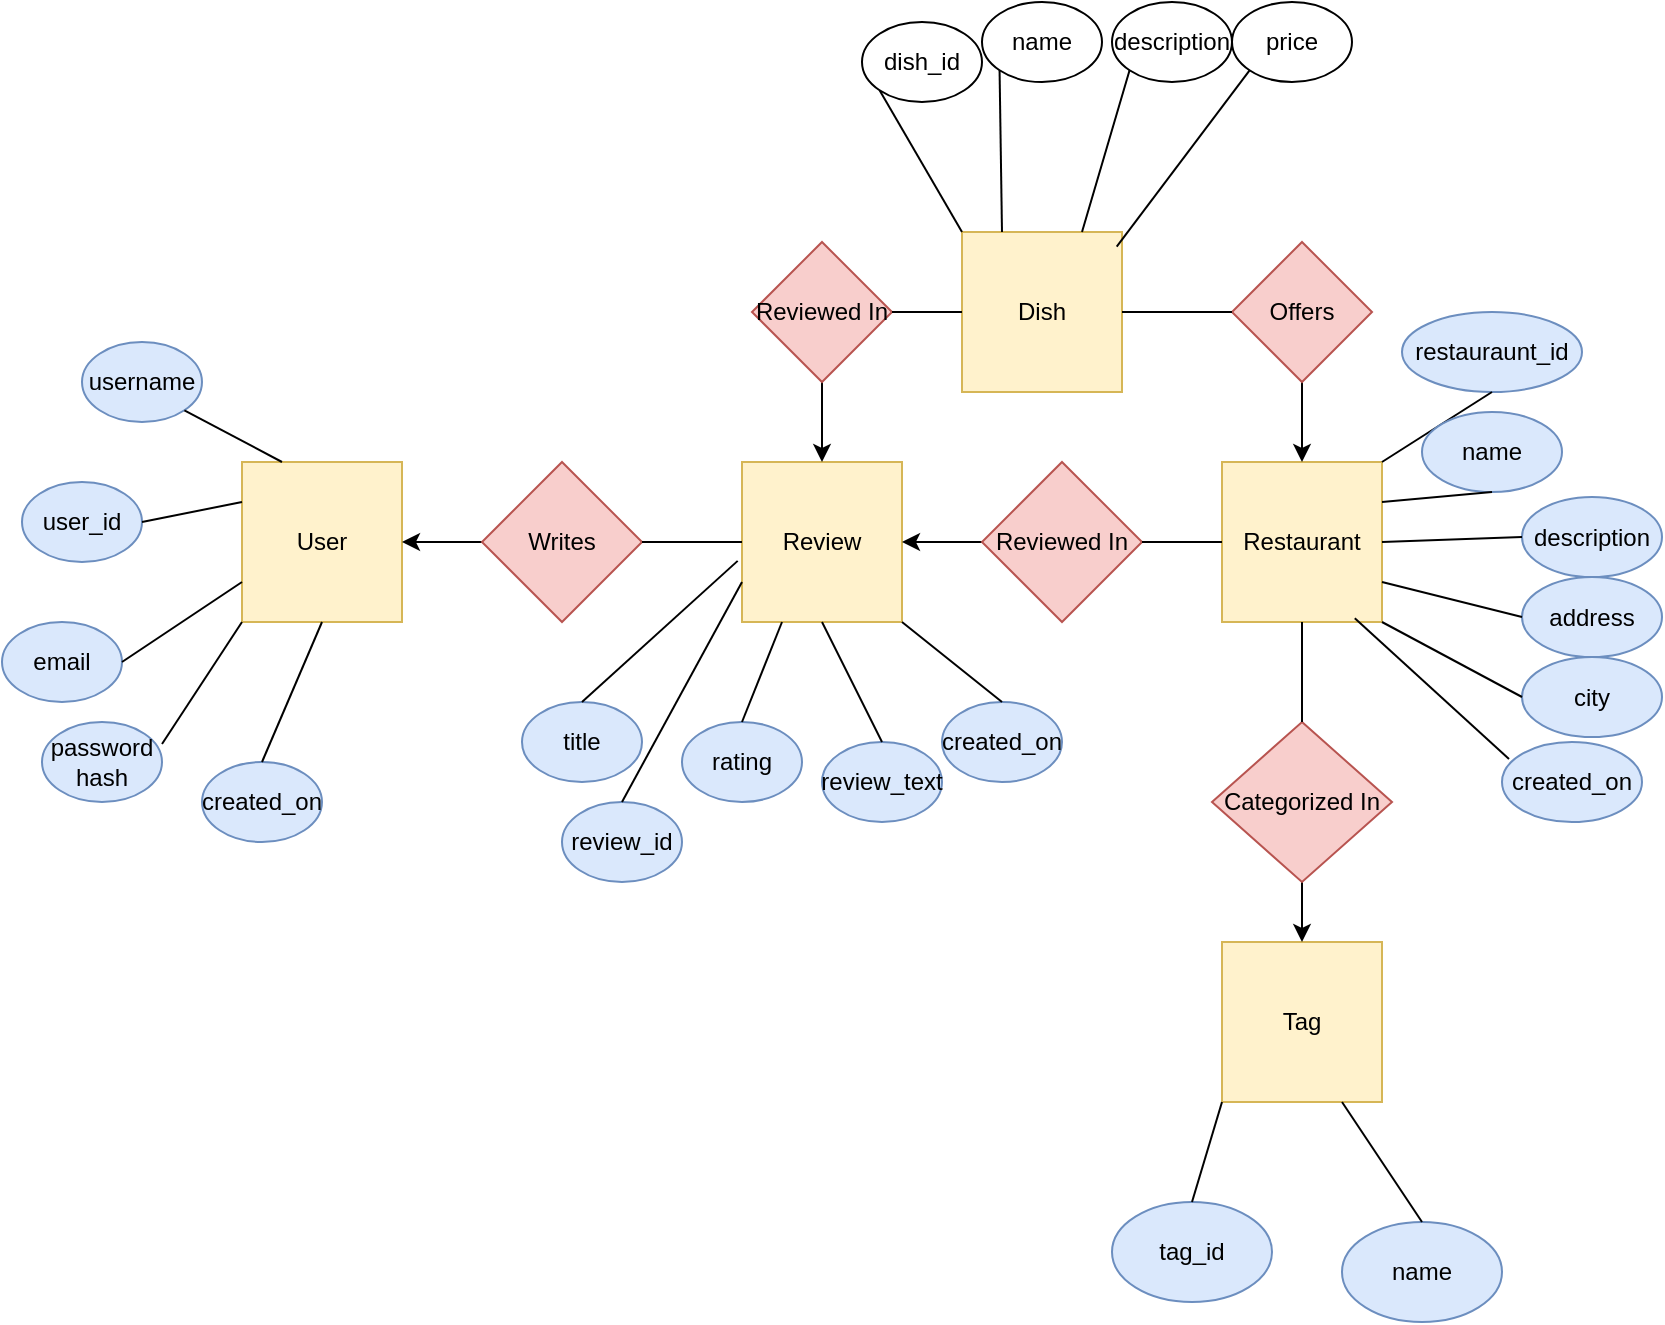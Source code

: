 <mxfile version="24.0.2" type="github">
  <diagram id="R2lEEEUBdFMjLlhIrx00" name="Page-1">
    <mxGraphModel dx="993" dy="1548" grid="1" gridSize="10" guides="1" tooltips="1" connect="1" arrows="1" fold="1" page="1" pageScale="1" pageWidth="850" pageHeight="1100" math="0" shadow="0" extFonts="Permanent Marker^https://fonts.googleapis.com/css?family=Permanent+Marker">
      <root>
        <mxCell id="0" />
        <mxCell id="1" parent="0" />
        <mxCell id="V21aiv9WlOXdOeAyt_kI-1" value="User" style="whiteSpace=wrap;html=1;aspect=fixed;fillColor=#fff2cc;strokeColor=#d6b656;" vertex="1" parent="1">
          <mxGeometry x="160" y="80" width="80" height="80" as="geometry" />
        </mxCell>
        <mxCell id="V21aiv9WlOXdOeAyt_kI-2" value="Review" style="whiteSpace=wrap;html=1;aspect=fixed;fillColor=#fff2cc;strokeColor=#d6b656;" vertex="1" parent="1">
          <mxGeometry x="410" y="80" width="80" height="80" as="geometry" />
        </mxCell>
        <mxCell id="V21aiv9WlOXdOeAyt_kI-3" value="Restaurant" style="whiteSpace=wrap;html=1;aspect=fixed;fillColor=#fff2cc;strokeColor=#d6b656;" vertex="1" parent="1">
          <mxGeometry x="650" y="80" width="80" height="80" as="geometry" />
        </mxCell>
        <mxCell id="V21aiv9WlOXdOeAyt_kI-8" value="" style="edgeStyle=orthogonalEdgeStyle;rounded=0;orthogonalLoop=1;jettySize=auto;html=1;" edge="1" parent="1" source="V21aiv9WlOXdOeAyt_kI-4" target="V21aiv9WlOXdOeAyt_kI-1">
          <mxGeometry relative="1" as="geometry" />
        </mxCell>
        <mxCell id="V21aiv9WlOXdOeAyt_kI-4" value="Writes" style="rhombus;whiteSpace=wrap;html=1;fillColor=#f8cecc;strokeColor=#b85450;" vertex="1" parent="1">
          <mxGeometry x="280" y="80" width="80" height="80" as="geometry" />
        </mxCell>
        <mxCell id="V21aiv9WlOXdOeAyt_kI-10" value="" style="edgeStyle=orthogonalEdgeStyle;rounded=0;orthogonalLoop=1;jettySize=auto;html=1;" edge="1" parent="1" source="V21aiv9WlOXdOeAyt_kI-5" target="V21aiv9WlOXdOeAyt_kI-2">
          <mxGeometry relative="1" as="geometry" />
        </mxCell>
        <mxCell id="V21aiv9WlOXdOeAyt_kI-5" value="Reviewed In" style="rhombus;whiteSpace=wrap;html=1;fillColor=#f8cecc;strokeColor=#b85450;" vertex="1" parent="1">
          <mxGeometry x="530" y="80" width="80" height="80" as="geometry" />
        </mxCell>
        <mxCell id="V21aiv9WlOXdOeAyt_kI-6" value="&lt;div&gt;Tag&lt;/div&gt;" style="whiteSpace=wrap;html=1;aspect=fixed;fillColor=#fff2cc;strokeColor=#d6b656;" vertex="1" parent="1">
          <mxGeometry x="650" y="320" width="80" height="80" as="geometry" />
        </mxCell>
        <mxCell id="V21aiv9WlOXdOeAyt_kI-11" value="" style="edgeStyle=orthogonalEdgeStyle;rounded=0;orthogonalLoop=1;jettySize=auto;html=1;" edge="1" parent="1" source="V21aiv9WlOXdOeAyt_kI-7" target="V21aiv9WlOXdOeAyt_kI-6">
          <mxGeometry relative="1" as="geometry" />
        </mxCell>
        <mxCell id="V21aiv9WlOXdOeAyt_kI-7" value="Categorized In" style="rhombus;whiteSpace=wrap;html=1;fillColor=#f8cecc;strokeColor=#b85450;" vertex="1" parent="1">
          <mxGeometry x="645" y="210" width="90" height="80" as="geometry" />
        </mxCell>
        <mxCell id="V21aiv9WlOXdOeAyt_kI-12" value="" style="endArrow=none;html=1;rounded=0;entryX=1;entryY=0.5;entryDx=0;entryDy=0;exitX=0;exitY=0.5;exitDx=0;exitDy=0;" edge="1" parent="1" source="V21aiv9WlOXdOeAyt_kI-2" target="V21aiv9WlOXdOeAyt_kI-4">
          <mxGeometry width="50" height="50" relative="1" as="geometry">
            <mxPoint x="390" y="390" as="sourcePoint" />
            <mxPoint x="390" y="170" as="targetPoint" />
          </mxGeometry>
        </mxCell>
        <mxCell id="V21aiv9WlOXdOeAyt_kI-13" value="" style="endArrow=none;html=1;rounded=0;entryX=1;entryY=0.5;entryDx=0;entryDy=0;exitX=0;exitY=0.5;exitDx=0;exitDy=0;" edge="1" parent="1" source="V21aiv9WlOXdOeAyt_kI-3" target="V21aiv9WlOXdOeAyt_kI-5">
          <mxGeometry width="50" height="50" relative="1" as="geometry">
            <mxPoint x="390" y="270" as="sourcePoint" />
            <mxPoint x="440" y="220" as="targetPoint" />
          </mxGeometry>
        </mxCell>
        <mxCell id="V21aiv9WlOXdOeAyt_kI-14" value="" style="endArrow=none;html=1;rounded=0;entryX=0.5;entryY=1;entryDx=0;entryDy=0;exitX=0.5;exitY=0;exitDx=0;exitDy=0;" edge="1" parent="1" source="V21aiv9WlOXdOeAyt_kI-7" target="V21aiv9WlOXdOeAyt_kI-3">
          <mxGeometry width="50" height="50" relative="1" as="geometry">
            <mxPoint x="390" y="270" as="sourcePoint" />
            <mxPoint x="440" y="220" as="targetPoint" />
          </mxGeometry>
        </mxCell>
        <mxCell id="V21aiv9WlOXdOeAyt_kI-15" value="email" style="ellipse;whiteSpace=wrap;html=1;fillColor=#dae8fc;strokeColor=#6c8ebf;" vertex="1" parent="1">
          <mxGeometry x="40" y="160" width="60" height="40" as="geometry" />
        </mxCell>
        <mxCell id="V21aiv9WlOXdOeAyt_kI-16" value="password hash" style="ellipse;whiteSpace=wrap;html=1;fillColor=#dae8fc;strokeColor=#6c8ebf;" vertex="1" parent="1">
          <mxGeometry x="60" y="210" width="60" height="40" as="geometry" />
        </mxCell>
        <mxCell id="V21aiv9WlOXdOeAyt_kI-17" value="user_id" style="ellipse;whiteSpace=wrap;html=1;fillColor=#dae8fc;strokeColor=#6c8ebf;" vertex="1" parent="1">
          <mxGeometry x="50" y="90" width="60" height="40" as="geometry" />
        </mxCell>
        <mxCell id="V21aiv9WlOXdOeAyt_kI-18" value="created_on" style="ellipse;whiteSpace=wrap;html=1;fillColor=#dae8fc;strokeColor=#6c8ebf;" vertex="1" parent="1">
          <mxGeometry x="140" y="230" width="60" height="40" as="geometry" />
        </mxCell>
        <mxCell id="V21aiv9WlOXdOeAyt_kI-19" value="username" style="ellipse;whiteSpace=wrap;html=1;fillColor=#dae8fc;strokeColor=#6c8ebf;" vertex="1" parent="1">
          <mxGeometry x="80" y="20" width="60" height="40" as="geometry" />
        </mxCell>
        <mxCell id="V21aiv9WlOXdOeAyt_kI-20" value="" style="endArrow=none;html=1;rounded=0;entryX=0.5;entryY=1;entryDx=0;entryDy=0;exitX=0.5;exitY=0;exitDx=0;exitDy=0;" edge="1" parent="1" source="V21aiv9WlOXdOeAyt_kI-18" target="V21aiv9WlOXdOeAyt_kI-1">
          <mxGeometry width="50" height="50" relative="1" as="geometry">
            <mxPoint x="320" y="230" as="sourcePoint" />
            <mxPoint x="370" y="180" as="targetPoint" />
          </mxGeometry>
        </mxCell>
        <mxCell id="V21aiv9WlOXdOeAyt_kI-21" value="" style="endArrow=none;html=1;rounded=0;entryX=0;entryY=1;entryDx=0;entryDy=0;exitX=1;exitY=0.275;exitDx=0;exitDy=0;exitPerimeter=0;" edge="1" parent="1" source="V21aiv9WlOXdOeAyt_kI-16" target="V21aiv9WlOXdOeAyt_kI-1">
          <mxGeometry width="50" height="50" relative="1" as="geometry">
            <mxPoint x="180" y="240" as="sourcePoint" />
            <mxPoint x="210" y="170" as="targetPoint" />
          </mxGeometry>
        </mxCell>
        <mxCell id="V21aiv9WlOXdOeAyt_kI-22" value="" style="endArrow=none;html=1;rounded=0;entryX=0;entryY=0.75;entryDx=0;entryDy=0;exitX=1;exitY=0.5;exitDx=0;exitDy=0;" edge="1" parent="1" source="V21aiv9WlOXdOeAyt_kI-15" target="V21aiv9WlOXdOeAyt_kI-1">
          <mxGeometry width="50" height="50" relative="1" as="geometry">
            <mxPoint x="190" y="250" as="sourcePoint" />
            <mxPoint x="220" y="180" as="targetPoint" />
          </mxGeometry>
        </mxCell>
        <mxCell id="V21aiv9WlOXdOeAyt_kI-23" value="" style="endArrow=none;html=1;rounded=0;entryX=0;entryY=0.25;entryDx=0;entryDy=0;exitX=1;exitY=0.5;exitDx=0;exitDy=0;" edge="1" parent="1" source="V21aiv9WlOXdOeAyt_kI-17" target="V21aiv9WlOXdOeAyt_kI-1">
          <mxGeometry width="50" height="50" relative="1" as="geometry">
            <mxPoint x="200" y="260" as="sourcePoint" />
            <mxPoint x="230" y="190" as="targetPoint" />
          </mxGeometry>
        </mxCell>
        <mxCell id="V21aiv9WlOXdOeAyt_kI-24" value="" style="endArrow=none;html=1;rounded=0;entryX=1;entryY=1;entryDx=0;entryDy=0;exitX=0.25;exitY=0;exitDx=0;exitDy=0;" edge="1" parent="1" source="V21aiv9WlOXdOeAyt_kI-1" target="V21aiv9WlOXdOeAyt_kI-19">
          <mxGeometry width="50" height="50" relative="1" as="geometry">
            <mxPoint x="210" y="270" as="sourcePoint" />
            <mxPoint x="240" y="200" as="targetPoint" />
          </mxGeometry>
        </mxCell>
        <mxCell id="V21aiv9WlOXdOeAyt_kI-25" value="Dish" style="whiteSpace=wrap;html=1;aspect=fixed;fillColor=#fff2cc;strokeColor=#d6b656;" vertex="1" parent="1">
          <mxGeometry x="520" y="-35" width="80" height="80" as="geometry" />
        </mxCell>
        <mxCell id="V21aiv9WlOXdOeAyt_kI-30" value="" style="edgeStyle=orthogonalEdgeStyle;rounded=0;orthogonalLoop=1;jettySize=auto;html=1;" edge="1" parent="1" source="V21aiv9WlOXdOeAyt_kI-26" target="V21aiv9WlOXdOeAyt_kI-2">
          <mxGeometry relative="1" as="geometry" />
        </mxCell>
        <mxCell id="V21aiv9WlOXdOeAyt_kI-26" value="Reviewed In" style="rhombus;whiteSpace=wrap;html=1;fillColor=#f8cecc;strokeColor=#b85450;" vertex="1" parent="1">
          <mxGeometry x="415" y="-30" width="70" height="70" as="geometry" />
        </mxCell>
        <mxCell id="V21aiv9WlOXdOeAyt_kI-29" value="" style="edgeStyle=orthogonalEdgeStyle;rounded=0;orthogonalLoop=1;jettySize=auto;html=1;curved=1;" edge="1" parent="1" source="V21aiv9WlOXdOeAyt_kI-28" target="V21aiv9WlOXdOeAyt_kI-3">
          <mxGeometry relative="1" as="geometry" />
        </mxCell>
        <mxCell id="V21aiv9WlOXdOeAyt_kI-28" value="Offers" style="rhombus;whiteSpace=wrap;html=1;fillColor=#f8cecc;strokeColor=#b85450;" vertex="1" parent="1">
          <mxGeometry x="655" y="-30" width="70" height="70" as="geometry" />
        </mxCell>
        <mxCell id="V21aiv9WlOXdOeAyt_kI-31" value="" style="endArrow=none;html=1;rounded=0;exitX=1;exitY=0.5;exitDx=0;exitDy=0;entryX=0;entryY=0.5;entryDx=0;entryDy=0;" edge="1" parent="1" source="V21aiv9WlOXdOeAyt_kI-26" target="V21aiv9WlOXdOeAyt_kI-25">
          <mxGeometry width="50" height="50" relative="1" as="geometry">
            <mxPoint x="500" y="70" as="sourcePoint" />
            <mxPoint x="550" y="20" as="targetPoint" />
          </mxGeometry>
        </mxCell>
        <mxCell id="V21aiv9WlOXdOeAyt_kI-32" value="" style="endArrow=none;html=1;rounded=0;entryX=0;entryY=0.5;entryDx=0;entryDy=0;exitX=1;exitY=0.5;exitDx=0;exitDy=0;" edge="1" parent="1" source="V21aiv9WlOXdOeAyt_kI-25" target="V21aiv9WlOXdOeAyt_kI-28">
          <mxGeometry width="50" height="50" relative="1" as="geometry">
            <mxPoint x="500" y="70" as="sourcePoint" />
            <mxPoint x="550" y="20" as="targetPoint" />
          </mxGeometry>
        </mxCell>
        <mxCell id="V21aiv9WlOXdOeAyt_kI-33" value="review_id" style="ellipse;whiteSpace=wrap;html=1;fillColor=#dae8fc;strokeColor=#6c8ebf;" vertex="1" parent="1">
          <mxGeometry x="320" y="250" width="60" height="40" as="geometry" />
        </mxCell>
        <mxCell id="V21aiv9WlOXdOeAyt_kI-34" value="" style="endArrow=none;html=1;rounded=0;entryX=0;entryY=0.75;entryDx=0;entryDy=0;exitX=0.5;exitY=0;exitDx=0;exitDy=0;" edge="1" parent="1" source="V21aiv9WlOXdOeAyt_kI-33" target="V21aiv9WlOXdOeAyt_kI-2">
          <mxGeometry width="50" height="50" relative="1" as="geometry">
            <mxPoint x="500" y="190" as="sourcePoint" />
            <mxPoint x="380" y="55" as="targetPoint" />
          </mxGeometry>
        </mxCell>
        <mxCell id="V21aiv9WlOXdOeAyt_kI-36" value="rating" style="ellipse;whiteSpace=wrap;html=1;fillColor=#dae8fc;strokeColor=#6c8ebf;" vertex="1" parent="1">
          <mxGeometry x="380" y="210" width="60" height="40" as="geometry" />
        </mxCell>
        <mxCell id="V21aiv9WlOXdOeAyt_kI-37" value="" style="endArrow=none;html=1;rounded=0;entryX=0.25;entryY=1;entryDx=0;entryDy=0;exitX=0.5;exitY=0;exitDx=0;exitDy=0;" edge="1" parent="1" source="V21aiv9WlOXdOeAyt_kI-36" target="V21aiv9WlOXdOeAyt_kI-2">
          <mxGeometry width="50" height="50" relative="1" as="geometry">
            <mxPoint x="560" y="210" as="sourcePoint" />
            <mxPoint x="440" y="140" as="targetPoint" />
          </mxGeometry>
        </mxCell>
        <mxCell id="V21aiv9WlOXdOeAyt_kI-40" value="review_text" style="ellipse;whiteSpace=wrap;html=1;fillColor=#dae8fc;strokeColor=#6c8ebf;" vertex="1" parent="1">
          <mxGeometry x="450" y="220" width="60" height="40" as="geometry" />
        </mxCell>
        <mxCell id="V21aiv9WlOXdOeAyt_kI-41" value="" style="endArrow=none;html=1;rounded=0;entryX=0.5;entryY=1;entryDx=0;entryDy=0;exitX=0.5;exitY=0;exitDx=0;exitDy=0;" edge="1" parent="1" source="V21aiv9WlOXdOeAyt_kI-40" target="V21aiv9WlOXdOeAyt_kI-2">
          <mxGeometry width="50" height="50" relative="1" as="geometry">
            <mxPoint x="630" y="220" as="sourcePoint" />
            <mxPoint x="510" y="150" as="targetPoint" />
          </mxGeometry>
        </mxCell>
        <mxCell id="V21aiv9WlOXdOeAyt_kI-42" value="created_on" style="ellipse;whiteSpace=wrap;html=1;fillColor=#dae8fc;strokeColor=#6c8ebf;" vertex="1" parent="1">
          <mxGeometry x="510" y="200" width="60" height="40" as="geometry" />
        </mxCell>
        <mxCell id="V21aiv9WlOXdOeAyt_kI-43" value="" style="endArrow=none;html=1;rounded=0;entryX=1;entryY=1;entryDx=0;entryDy=0;exitX=0.5;exitY=0;exitDx=0;exitDy=0;" edge="1" parent="1" source="V21aiv9WlOXdOeAyt_kI-42" target="V21aiv9WlOXdOeAyt_kI-2">
          <mxGeometry width="50" height="50" relative="1" as="geometry">
            <mxPoint x="690" y="200" as="sourcePoint" />
            <mxPoint x="570" y="130" as="targetPoint" />
          </mxGeometry>
        </mxCell>
        <mxCell id="V21aiv9WlOXdOeAyt_kI-44" value="dish_id" style="ellipse;whiteSpace=wrap;html=1;" vertex="1" parent="1">
          <mxGeometry x="470" y="-140" width="60" height="40" as="geometry" />
        </mxCell>
        <mxCell id="V21aiv9WlOXdOeAyt_kI-45" value="" style="endArrow=none;html=1;rounded=0;entryX=0;entryY=0;entryDx=0;entryDy=0;exitX=0;exitY=1;exitDx=0;exitDy=0;" edge="1" parent="1" source="V21aiv9WlOXdOeAyt_kI-44" target="V21aiv9WlOXdOeAyt_kI-25">
          <mxGeometry width="50" height="50" relative="1" as="geometry">
            <mxPoint x="510" y="-100" as="sourcePoint" />
            <mxPoint x="530" y="-210" as="targetPoint" />
          </mxGeometry>
        </mxCell>
        <mxCell id="V21aiv9WlOXdOeAyt_kI-46" value="&lt;div&gt;title&lt;/div&gt;" style="ellipse;whiteSpace=wrap;html=1;fillColor=#dae8fc;strokeColor=#6c8ebf;" vertex="1" parent="1">
          <mxGeometry x="300" y="200" width="60" height="40" as="geometry" />
        </mxCell>
        <mxCell id="V21aiv9WlOXdOeAyt_kI-47" value="" style="endArrow=none;html=1;rounded=0;entryX=-0.027;entryY=0.618;entryDx=0;entryDy=0;exitX=0.5;exitY=0;exitDx=0;exitDy=0;entryPerimeter=0;" edge="1" parent="1" source="V21aiv9WlOXdOeAyt_kI-46" target="V21aiv9WlOXdOeAyt_kI-2">
          <mxGeometry width="50" height="50" relative="1" as="geometry">
            <mxPoint x="440" y="200" as="sourcePoint" />
            <mxPoint x="320" y="130" as="targetPoint" />
          </mxGeometry>
        </mxCell>
        <mxCell id="V21aiv9WlOXdOeAyt_kI-48" value="name" style="ellipse;whiteSpace=wrap;html=1;" vertex="1" parent="1">
          <mxGeometry x="530" y="-150" width="60" height="40" as="geometry" />
        </mxCell>
        <mxCell id="V21aiv9WlOXdOeAyt_kI-49" value="" style="endArrow=none;html=1;rounded=0;entryX=0.25;entryY=0;entryDx=0;entryDy=0;exitX=0;exitY=1;exitDx=0;exitDy=0;" edge="1" parent="1" source="V21aiv9WlOXdOeAyt_kI-48" target="V21aiv9WlOXdOeAyt_kI-25">
          <mxGeometry width="50" height="50" relative="1" as="geometry">
            <mxPoint x="570" y="-110" as="sourcePoint" />
            <mxPoint x="580" y="-45" as="targetPoint" />
          </mxGeometry>
        </mxCell>
        <mxCell id="V21aiv9WlOXdOeAyt_kI-50" value="description" style="ellipse;whiteSpace=wrap;html=1;" vertex="1" parent="1">
          <mxGeometry x="595" y="-150" width="60" height="40" as="geometry" />
        </mxCell>
        <mxCell id="V21aiv9WlOXdOeAyt_kI-51" value="" style="endArrow=none;html=1;rounded=0;entryX=0.75;entryY=0;entryDx=0;entryDy=0;exitX=0;exitY=1;exitDx=0;exitDy=0;" edge="1" parent="1" source="V21aiv9WlOXdOeAyt_kI-50" target="V21aiv9WlOXdOeAyt_kI-25">
          <mxGeometry width="50" height="50" relative="1" as="geometry">
            <mxPoint x="635" y="-110" as="sourcePoint" />
            <mxPoint x="645" y="-45" as="targetPoint" />
          </mxGeometry>
        </mxCell>
        <mxCell id="V21aiv9WlOXdOeAyt_kI-52" value="price" style="ellipse;whiteSpace=wrap;html=1;" vertex="1" parent="1">
          <mxGeometry x="655" y="-150" width="60" height="40" as="geometry" />
        </mxCell>
        <mxCell id="V21aiv9WlOXdOeAyt_kI-53" value="" style="endArrow=none;html=1;rounded=0;entryX=0.967;entryY=0.092;entryDx=0;entryDy=0;exitX=0;exitY=1;exitDx=0;exitDy=0;entryPerimeter=0;" edge="1" parent="1" source="V21aiv9WlOXdOeAyt_kI-52" target="V21aiv9WlOXdOeAyt_kI-25">
          <mxGeometry width="50" height="50" relative="1" as="geometry">
            <mxPoint x="695" y="-110" as="sourcePoint" />
            <mxPoint x="705" y="-45" as="targetPoint" />
          </mxGeometry>
        </mxCell>
        <mxCell id="V21aiv9WlOXdOeAyt_kI-54" value="restauraunt_id" style="ellipse;whiteSpace=wrap;html=1;fillColor=#dae8fc;strokeColor=#6c8ebf;" vertex="1" parent="1">
          <mxGeometry x="740" y="5" width="90" height="40" as="geometry" />
        </mxCell>
        <mxCell id="V21aiv9WlOXdOeAyt_kI-55" value="" style="endArrow=none;html=1;rounded=0;entryX=1;entryY=0;entryDx=0;entryDy=0;exitX=0.5;exitY=1;exitDx=0;exitDy=0;" edge="1" parent="1" source="V21aiv9WlOXdOeAyt_kI-54" target="V21aiv9WlOXdOeAyt_kI-3">
          <mxGeometry width="50" height="50" relative="1" as="geometry">
            <mxPoint x="790" y="15" as="sourcePoint" />
            <mxPoint x="800" y="80" as="targetPoint" />
          </mxGeometry>
        </mxCell>
        <mxCell id="V21aiv9WlOXdOeAyt_kI-56" value="name" style="ellipse;whiteSpace=wrap;html=1;fillColor=#dae8fc;strokeColor=#6c8ebf;" vertex="1" parent="1">
          <mxGeometry x="750" y="55" width="70" height="40" as="geometry" />
        </mxCell>
        <mxCell id="V21aiv9WlOXdOeAyt_kI-57" value="" style="endArrow=none;html=1;rounded=0;entryX=1;entryY=0.25;entryDx=0;entryDy=0;exitX=0.5;exitY=1;exitDx=0;exitDy=0;" edge="1" parent="1" source="V21aiv9WlOXdOeAyt_kI-56" target="V21aiv9WlOXdOeAyt_kI-3">
          <mxGeometry width="50" height="50" relative="1" as="geometry">
            <mxPoint x="800" y="65" as="sourcePoint" />
            <mxPoint x="740" y="130" as="targetPoint" />
          </mxGeometry>
        </mxCell>
        <mxCell id="V21aiv9WlOXdOeAyt_kI-58" value="description" style="ellipse;whiteSpace=wrap;html=1;fillColor=#dae8fc;strokeColor=#6c8ebf;" vertex="1" parent="1">
          <mxGeometry x="800" y="97.5" width="70" height="40" as="geometry" />
        </mxCell>
        <mxCell id="V21aiv9WlOXdOeAyt_kI-59" value="" style="endArrow=none;html=1;rounded=0;entryX=1;entryY=0.5;entryDx=0;entryDy=0;exitX=0;exitY=0.5;exitDx=0;exitDy=0;" edge="1" parent="1" source="V21aiv9WlOXdOeAyt_kI-58" target="V21aiv9WlOXdOeAyt_kI-3">
          <mxGeometry width="50" height="50" relative="1" as="geometry">
            <mxPoint x="850" y="107.5" as="sourcePoint" />
            <mxPoint x="780" y="142.5" as="targetPoint" />
          </mxGeometry>
        </mxCell>
        <mxCell id="V21aiv9WlOXdOeAyt_kI-60" value="address" style="ellipse;whiteSpace=wrap;html=1;fillColor=#dae8fc;strokeColor=#6c8ebf;" vertex="1" parent="1">
          <mxGeometry x="800" y="137.5" width="70" height="40" as="geometry" />
        </mxCell>
        <mxCell id="V21aiv9WlOXdOeAyt_kI-61" value="" style="endArrow=none;html=1;rounded=0;entryX=1;entryY=0.75;entryDx=0;entryDy=0;exitX=0;exitY=0.5;exitDx=0;exitDy=0;" edge="1" parent="1" source="V21aiv9WlOXdOeAyt_kI-60" target="V21aiv9WlOXdOeAyt_kI-3">
          <mxGeometry width="50" height="50" relative="1" as="geometry">
            <mxPoint x="850" y="147.5" as="sourcePoint" />
            <mxPoint x="780" y="182.5" as="targetPoint" />
          </mxGeometry>
        </mxCell>
        <mxCell id="V21aiv9WlOXdOeAyt_kI-62" value="city" style="ellipse;whiteSpace=wrap;html=1;fillColor=#dae8fc;strokeColor=#6c8ebf;" vertex="1" parent="1">
          <mxGeometry x="800" y="177.5" width="70" height="40" as="geometry" />
        </mxCell>
        <mxCell id="V21aiv9WlOXdOeAyt_kI-63" value="" style="endArrow=none;html=1;rounded=0;entryX=1;entryY=1;entryDx=0;entryDy=0;exitX=0;exitY=0.5;exitDx=0;exitDy=0;" edge="1" parent="1" source="V21aiv9WlOXdOeAyt_kI-62" target="V21aiv9WlOXdOeAyt_kI-3">
          <mxGeometry width="50" height="50" relative="1" as="geometry">
            <mxPoint x="850" y="187.5" as="sourcePoint" />
            <mxPoint x="780" y="222.5" as="targetPoint" />
          </mxGeometry>
        </mxCell>
        <mxCell id="V21aiv9WlOXdOeAyt_kI-64" value="created_on" style="ellipse;whiteSpace=wrap;html=1;fillColor=#dae8fc;strokeColor=#6c8ebf;" vertex="1" parent="1">
          <mxGeometry x="790" y="220" width="70" height="40" as="geometry" />
        </mxCell>
        <mxCell id="V21aiv9WlOXdOeAyt_kI-65" value="" style="endArrow=none;html=1;rounded=0;entryX=0.83;entryY=0.976;entryDx=0;entryDy=0;exitX=0.05;exitY=0.213;exitDx=0;exitDy=0;exitPerimeter=0;entryPerimeter=0;" edge="1" parent="1" source="V21aiv9WlOXdOeAyt_kI-64" target="V21aiv9WlOXdOeAyt_kI-3">
          <mxGeometry width="50" height="50" relative="1" as="geometry">
            <mxPoint x="840" y="230" as="sourcePoint" />
            <mxPoint x="770" y="265" as="targetPoint" />
          </mxGeometry>
        </mxCell>
        <mxCell id="V21aiv9WlOXdOeAyt_kI-66" value="tag_id" style="ellipse;whiteSpace=wrap;html=1;fillColor=#dae8fc;strokeColor=#6c8ebf;" vertex="1" parent="1">
          <mxGeometry x="595" y="450" width="80" height="50" as="geometry" />
        </mxCell>
        <mxCell id="V21aiv9WlOXdOeAyt_kI-67" value="name" style="ellipse;whiteSpace=wrap;html=1;fillColor=#dae8fc;strokeColor=#6c8ebf;" vertex="1" parent="1">
          <mxGeometry x="710" y="460" width="80" height="50" as="geometry" />
        </mxCell>
        <mxCell id="V21aiv9WlOXdOeAyt_kI-68" value="" style="endArrow=none;html=1;rounded=0;entryX=0;entryY=1;entryDx=0;entryDy=0;exitX=0.5;exitY=0;exitDx=0;exitDy=0;" edge="1" parent="1" source="V21aiv9WlOXdOeAyt_kI-66" target="V21aiv9WlOXdOeAyt_kI-6">
          <mxGeometry width="50" height="50" relative="1" as="geometry">
            <mxPoint x="590" y="500" as="sourcePoint" />
            <mxPoint x="640" y="450" as="targetPoint" />
          </mxGeometry>
        </mxCell>
        <mxCell id="V21aiv9WlOXdOeAyt_kI-69" value="" style="endArrow=none;html=1;rounded=0;entryX=0.75;entryY=1;entryDx=0;entryDy=0;exitX=0.5;exitY=0;exitDx=0;exitDy=0;" edge="1" parent="1" source="V21aiv9WlOXdOeAyt_kI-67" target="V21aiv9WlOXdOeAyt_kI-6">
          <mxGeometry width="50" height="50" relative="1" as="geometry">
            <mxPoint x="590" y="500" as="sourcePoint" />
            <mxPoint x="640" y="450" as="targetPoint" />
          </mxGeometry>
        </mxCell>
      </root>
    </mxGraphModel>
  </diagram>
</mxfile>
